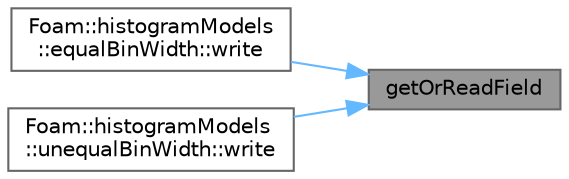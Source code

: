 digraph "getOrReadField"
{
 // LATEX_PDF_SIZE
  bgcolor="transparent";
  edge [fontname=Helvetica,fontsize=10,labelfontname=Helvetica,labelfontsize=10];
  node [fontname=Helvetica,fontsize=10,shape=box,height=0.2,width=0.4];
  rankdir="RL";
  Node1 [id="Node000001",label="getOrReadField",height=0.2,width=0.4,color="gray40", fillcolor="grey60", style="filled", fontcolor="black",tooltip=" "];
  Node1 -> Node2 [id="edge1_Node000001_Node000002",dir="back",color="steelblue1",style="solid",tooltip=" "];
  Node2 [id="Node000002",label="Foam::histogramModels\l::equalBinWidth::write",height=0.2,width=0.4,color="grey40", fillcolor="white", style="filled",URL="$classFoam_1_1histogramModels_1_1equalBinWidth.html#ab3ec27d804961315c85fc41f478feb6d",tooltip=" "];
  Node1 -> Node3 [id="edge2_Node000001_Node000003",dir="back",color="steelblue1",style="solid",tooltip=" "];
  Node3 [id="Node000003",label="Foam::histogramModels\l::unequalBinWidth::write",height=0.2,width=0.4,color="grey40", fillcolor="white", style="filled",URL="$classFoam_1_1histogramModels_1_1unequalBinWidth.html#ab3ec27d804961315c85fc41f478feb6d",tooltip=" "];
}
